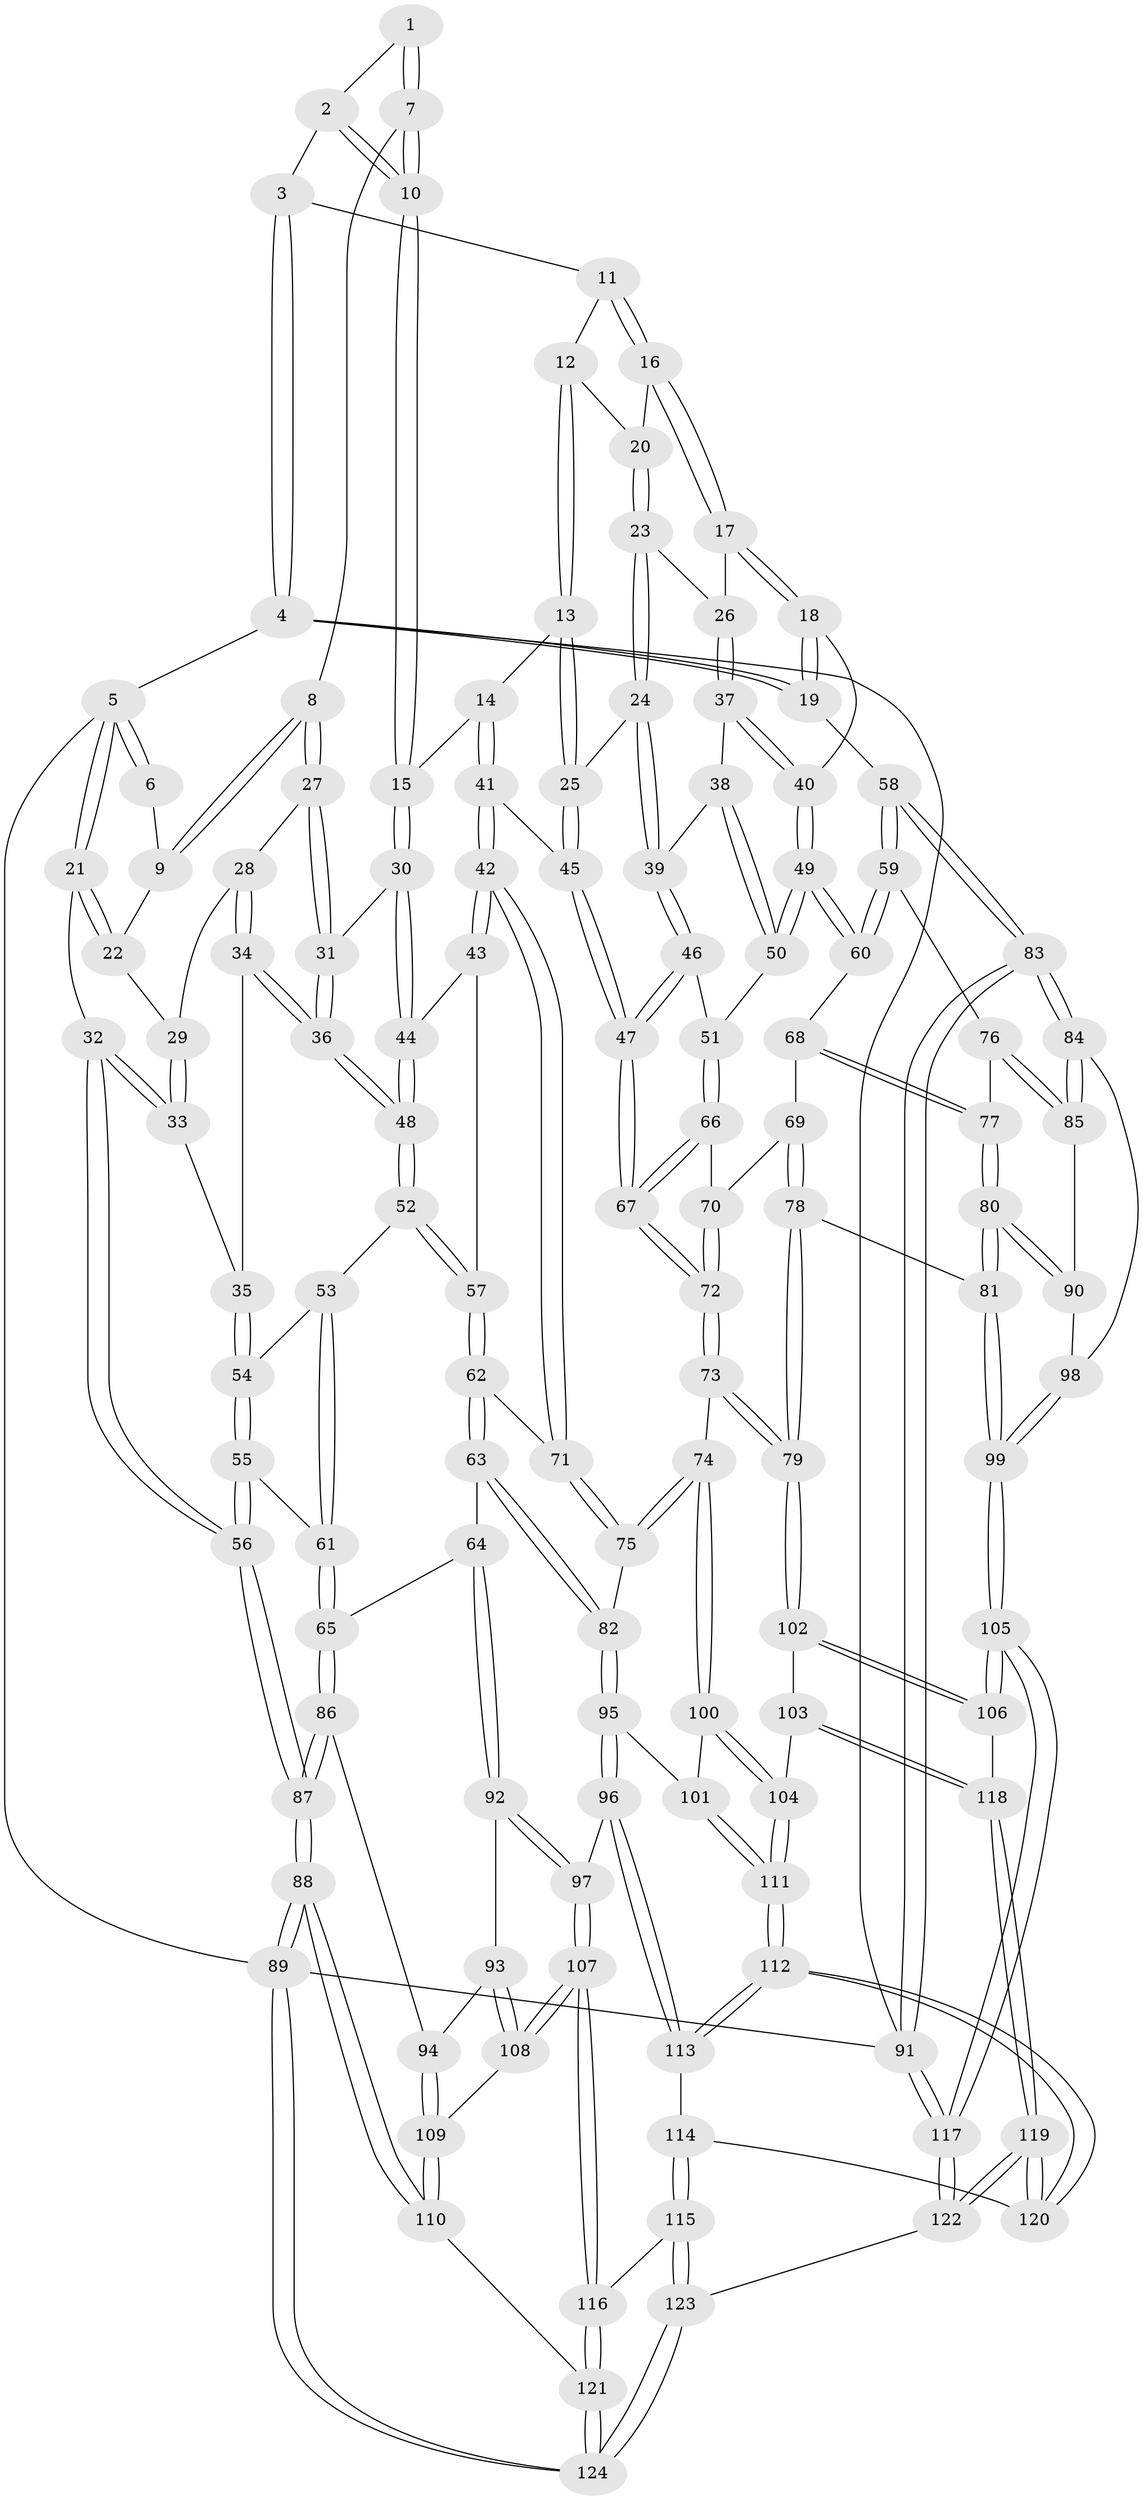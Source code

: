 // Generated by graph-tools (version 1.1) at 2025/27/03/15/25 16:27:56]
// undirected, 124 vertices, 307 edges
graph export_dot {
graph [start="1"]
  node [color=gray90,style=filled];
  1 [pos="+0.40622653918376433+0"];
  2 [pos="+0.6461169880138179+0"];
  3 [pos="+0.6650143318173466+0"];
  4 [pos="+1+0"];
  5 [pos="+0+0"];
  6 [pos="+0.18702180324219883+0"];
  7 [pos="+0.3800752654864764+0.001982772770790044"];
  8 [pos="+0.3090714957199619+0.11201929910577575"];
  9 [pos="+0.16007342939615685+0.03602862986568303"];
  10 [pos="+0.5431113560665805+0.16089664283002064"];
  11 [pos="+0.7092856076901246+0"];
  12 [pos="+0.7092647038586907+0"];
  13 [pos="+0.6827543246130162+0.18513670091442683"];
  14 [pos="+0.5894871568604559+0.18273695403999088"];
  15 [pos="+0.5440151014946045+0.16449763137398402"];
  16 [pos="+0.8414810783077048+0.057206289816761936"];
  17 [pos="+0.9609638656970165+0.12709164523647973"];
  18 [pos="+1+0.09484812300836128"];
  19 [pos="+1+0.005407010081877823"];
  20 [pos="+0.7780633377056443+0.10406750836400162"];
  21 [pos="+0+0"];
  22 [pos="+0.14221290934975886+0.05334060025523235"];
  23 [pos="+0.7545673831676738+0.19005123624811174"];
  24 [pos="+0.7162516160974522+0.20186722955271894"];
  25 [pos="+0.7055962082368505+0.1997507117022017"];
  26 [pos="+0.8751592125968457+0.18633589718097313"];
  27 [pos="+0.3073673016265339+0.14696307494590663"];
  28 [pos="+0.2895976616865074+0.1621283356580855"];
  29 [pos="+0.09801744736206924+0.13877841974711308"];
  30 [pos="+0.4655859147328432+0.22507097176550642"];
  31 [pos="+0.39511036724098986+0.2163712600238134"];
  32 [pos="+0+0.26727201744285867"];
  33 [pos="+0.011119884968212342+0.22072776293318408"];
  34 [pos="+0.24398112988315573+0.23430165641916212"];
  35 [pos="+0.1731075688978419+0.27357570372005463"];
  36 [pos="+0.331484671528632+0.34543377332556363"];
  37 [pos="+0.8690940304504108+0.2728235919861595"];
  38 [pos="+0.8071407818879888+0.30980072500785727"];
  39 [pos="+0.762856513419404+0.3027134922385085"];
  40 [pos="+0.9079528071113059+0.3485592905774738"];
  41 [pos="+0.5850089978828106+0.39777880522511555"];
  42 [pos="+0.5773272053080345+0.4000545715651598"];
  43 [pos="+0.48778560152662903+0.32856651519877006"];
  44 [pos="+0.4756128436439318+0.2989457530475246"];
  45 [pos="+0.6332967509458886+0.4007079292433333"];
  46 [pos="+0.7389720686961699+0.3825146517614656"];
  47 [pos="+0.658654979549095+0.41341947813885865"];
  48 [pos="+0.33187050277288205+0.35596699294676415"];
  49 [pos="+0.9134919894153356+0.41084144457449445"];
  50 [pos="+0.8549639411802535+0.4038013974661863"];
  51 [pos="+0.8139456420604095+0.4114401508409625"];
  52 [pos="+0.330821182828693+0.361770499606503"];
  53 [pos="+0.25317692597022673+0.3809172724984652"];
  54 [pos="+0.20249293820976771+0.36566987204509943"];
  55 [pos="+0.11358620396266149+0.4615301444606079"];
  56 [pos="+0+0.5251377292237439"];
  57 [pos="+0.3760398171004914+0.42176553831261315"];
  58 [pos="+1+0.4185108265379792"];
  59 [pos="+0.958817432314897+0.44478943440996543"];
  60 [pos="+0.9451278988882232+0.4388871201564589"];
  61 [pos="+0.25436889884581104+0.516471439991018"];
  62 [pos="+0.3904730334809032+0.48001067299626565"];
  63 [pos="+0.35227438244885406+0.5758829055190713"];
  64 [pos="+0.3370977823692514+0.5753019295154981"];
  65 [pos="+0.26545242447078166+0.5277162461337801"];
  66 [pos="+0.7935923870212969+0.4578138862918901"];
  67 [pos="+0.6939389580061859+0.49834297793042603"];
  68 [pos="+0.8294062241565534+0.5225772158617619"];
  69 [pos="+0.8260147123162246+0.5240095368629859"];
  70 [pos="+0.8032641641786985+0.5033741133176595"];
  71 [pos="+0.546623273250063+0.44093050077936985"];
  72 [pos="+0.696551038791454+0.5175280342917535"];
  73 [pos="+0.685769690897744+0.6309958489915781"];
  74 [pos="+0.653114906876648+0.6371035303685783"];
  75 [pos="+0.5594623478456782+0.5863927221229727"];
  76 [pos="+0.9402018085931958+0.5224961523976573"];
  77 [pos="+0.8948319024289957+0.5757573148079704"];
  78 [pos="+0.7679941829255127+0.6620560011898889"];
  79 [pos="+0.7561035284458223+0.6648290277851026"];
  80 [pos="+0.8543057032194306+0.6581684986362867"];
  81 [pos="+0.8303733316951001+0.6672929341512843"];
  82 [pos="+0.3919057594584029+0.6214674278519142"];
  83 [pos="+1+0.640577571975409"];
  84 [pos="+1+0.6410769739963789"];
  85 [pos="+0.9643879444001818+0.5884476131477152"];
  86 [pos="+0.02931293646214645+0.6397337649742761"];
  87 [pos="+0+0.5537941989814247"];
  88 [pos="+0+0.7781486615777219"];
  89 [pos="+0+1"];
  90 [pos="+0.937939741175542+0.6634530162423563"];
  91 [pos="+1+1"];
  92 [pos="+0.1557703850610346+0.6998553069256398"];
  93 [pos="+0.14055320516303021+0.6997754570026347"];
  94 [pos="+0.1095804117444484+0.6915620828545879"];
  95 [pos="+0.40551187468157895+0.720042304422421"];
  96 [pos="+0.3251469110488643+0.7953173261006662"];
  97 [pos="+0.2711706589919557+0.7911786935190097"];
  98 [pos="+0.9560450718592277+0.6732263396286543"];
  99 [pos="+0.9760464045659466+0.9202304501854736"];
  100 [pos="+0.5824564499199071+0.7373872777347745"];
  101 [pos="+0.44998769213466755+0.7493579769612502"];
  102 [pos="+0.7474408063979162+0.8317762998425736"];
  103 [pos="+0.6380466164846093+0.8411828397947371"];
  104 [pos="+0.6076938022229348+0.81487291008429"];
  105 [pos="+1+1"];
  106 [pos="+0.8458944279432726+0.958583055128522"];
  107 [pos="+0.19042808560173455+0.8940602078198726"];
  108 [pos="+0.16885716096751943+0.8816952459100521"];
  109 [pos="+0.07555844412792374+0.8786366071557103"];
  110 [pos="+0.07488205995016269+0.8790775028905231"];
  111 [pos="+0.4876970780385631+0.8776549168173988"];
  112 [pos="+0.4788133554128864+0.9309169505187174"];
  113 [pos="+0.335715627650712+0.8524425797548346"];
  114 [pos="+0.29764000972224514+0.9488062534445901"];
  115 [pos="+0.26207860176155506+0.985746716922433"];
  116 [pos="+0.1989023081687764+0.9143442564878054"];
  117 [pos="+1+1"];
  118 [pos="+0.6082901991861741+0.9365046196197471"];
  119 [pos="+0.5201847331449809+1"];
  120 [pos="+0.4820809148646826+0.9463899780239405"];
  121 [pos="+0.06024638510493557+1"];
  122 [pos="+0.5208757545014545+1"];
  123 [pos="+0.25762520102953446+1"];
  124 [pos="+0+1"];
  1 -- 2;
  1 -- 7;
  1 -- 7;
  2 -- 3;
  2 -- 10;
  2 -- 10;
  3 -- 4;
  3 -- 4;
  3 -- 11;
  4 -- 5;
  4 -- 19;
  4 -- 19;
  4 -- 91;
  5 -- 6;
  5 -- 6;
  5 -- 21;
  5 -- 21;
  5 -- 89;
  6 -- 9;
  7 -- 8;
  7 -- 10;
  7 -- 10;
  8 -- 9;
  8 -- 9;
  8 -- 27;
  8 -- 27;
  9 -- 22;
  10 -- 15;
  10 -- 15;
  11 -- 12;
  11 -- 16;
  11 -- 16;
  12 -- 13;
  12 -- 13;
  12 -- 20;
  13 -- 14;
  13 -- 25;
  13 -- 25;
  14 -- 15;
  14 -- 41;
  14 -- 41;
  15 -- 30;
  15 -- 30;
  16 -- 17;
  16 -- 17;
  16 -- 20;
  17 -- 18;
  17 -- 18;
  17 -- 26;
  18 -- 19;
  18 -- 19;
  18 -- 40;
  19 -- 58;
  20 -- 23;
  20 -- 23;
  21 -- 22;
  21 -- 22;
  21 -- 32;
  22 -- 29;
  23 -- 24;
  23 -- 24;
  23 -- 26;
  24 -- 25;
  24 -- 39;
  24 -- 39;
  25 -- 45;
  25 -- 45;
  26 -- 37;
  26 -- 37;
  27 -- 28;
  27 -- 31;
  27 -- 31;
  28 -- 29;
  28 -- 34;
  28 -- 34;
  29 -- 33;
  29 -- 33;
  30 -- 31;
  30 -- 44;
  30 -- 44;
  31 -- 36;
  31 -- 36;
  32 -- 33;
  32 -- 33;
  32 -- 56;
  32 -- 56;
  33 -- 35;
  34 -- 35;
  34 -- 36;
  34 -- 36;
  35 -- 54;
  35 -- 54;
  36 -- 48;
  36 -- 48;
  37 -- 38;
  37 -- 40;
  37 -- 40;
  38 -- 39;
  38 -- 50;
  38 -- 50;
  39 -- 46;
  39 -- 46;
  40 -- 49;
  40 -- 49;
  41 -- 42;
  41 -- 42;
  41 -- 45;
  42 -- 43;
  42 -- 43;
  42 -- 71;
  42 -- 71;
  43 -- 44;
  43 -- 57;
  44 -- 48;
  44 -- 48;
  45 -- 47;
  45 -- 47;
  46 -- 47;
  46 -- 47;
  46 -- 51;
  47 -- 67;
  47 -- 67;
  48 -- 52;
  48 -- 52;
  49 -- 50;
  49 -- 50;
  49 -- 60;
  49 -- 60;
  50 -- 51;
  51 -- 66;
  51 -- 66;
  52 -- 53;
  52 -- 57;
  52 -- 57;
  53 -- 54;
  53 -- 61;
  53 -- 61;
  54 -- 55;
  54 -- 55;
  55 -- 56;
  55 -- 56;
  55 -- 61;
  56 -- 87;
  56 -- 87;
  57 -- 62;
  57 -- 62;
  58 -- 59;
  58 -- 59;
  58 -- 83;
  58 -- 83;
  59 -- 60;
  59 -- 60;
  59 -- 76;
  60 -- 68;
  61 -- 65;
  61 -- 65;
  62 -- 63;
  62 -- 63;
  62 -- 71;
  63 -- 64;
  63 -- 82;
  63 -- 82;
  64 -- 65;
  64 -- 92;
  64 -- 92;
  65 -- 86;
  65 -- 86;
  66 -- 67;
  66 -- 67;
  66 -- 70;
  67 -- 72;
  67 -- 72;
  68 -- 69;
  68 -- 77;
  68 -- 77;
  69 -- 70;
  69 -- 78;
  69 -- 78;
  70 -- 72;
  70 -- 72;
  71 -- 75;
  71 -- 75;
  72 -- 73;
  72 -- 73;
  73 -- 74;
  73 -- 79;
  73 -- 79;
  74 -- 75;
  74 -- 75;
  74 -- 100;
  74 -- 100;
  75 -- 82;
  76 -- 77;
  76 -- 85;
  76 -- 85;
  77 -- 80;
  77 -- 80;
  78 -- 79;
  78 -- 79;
  78 -- 81;
  79 -- 102;
  79 -- 102;
  80 -- 81;
  80 -- 81;
  80 -- 90;
  80 -- 90;
  81 -- 99;
  81 -- 99;
  82 -- 95;
  82 -- 95;
  83 -- 84;
  83 -- 84;
  83 -- 91;
  83 -- 91;
  84 -- 85;
  84 -- 85;
  84 -- 98;
  85 -- 90;
  86 -- 87;
  86 -- 87;
  86 -- 94;
  87 -- 88;
  87 -- 88;
  88 -- 89;
  88 -- 89;
  88 -- 110;
  88 -- 110;
  89 -- 124;
  89 -- 124;
  89 -- 91;
  90 -- 98;
  91 -- 117;
  91 -- 117;
  92 -- 93;
  92 -- 97;
  92 -- 97;
  93 -- 94;
  93 -- 108;
  93 -- 108;
  94 -- 109;
  94 -- 109;
  95 -- 96;
  95 -- 96;
  95 -- 101;
  96 -- 97;
  96 -- 113;
  96 -- 113;
  97 -- 107;
  97 -- 107;
  98 -- 99;
  98 -- 99;
  99 -- 105;
  99 -- 105;
  100 -- 101;
  100 -- 104;
  100 -- 104;
  101 -- 111;
  101 -- 111;
  102 -- 103;
  102 -- 106;
  102 -- 106;
  103 -- 104;
  103 -- 118;
  103 -- 118;
  104 -- 111;
  104 -- 111;
  105 -- 106;
  105 -- 106;
  105 -- 117;
  105 -- 117;
  106 -- 118;
  107 -- 108;
  107 -- 108;
  107 -- 116;
  107 -- 116;
  108 -- 109;
  109 -- 110;
  109 -- 110;
  110 -- 121;
  111 -- 112;
  111 -- 112;
  112 -- 113;
  112 -- 113;
  112 -- 120;
  112 -- 120;
  113 -- 114;
  114 -- 115;
  114 -- 115;
  114 -- 120;
  115 -- 116;
  115 -- 123;
  115 -- 123;
  116 -- 121;
  116 -- 121;
  117 -- 122;
  117 -- 122;
  118 -- 119;
  118 -- 119;
  119 -- 120;
  119 -- 120;
  119 -- 122;
  119 -- 122;
  121 -- 124;
  121 -- 124;
  122 -- 123;
  123 -- 124;
  123 -- 124;
}
